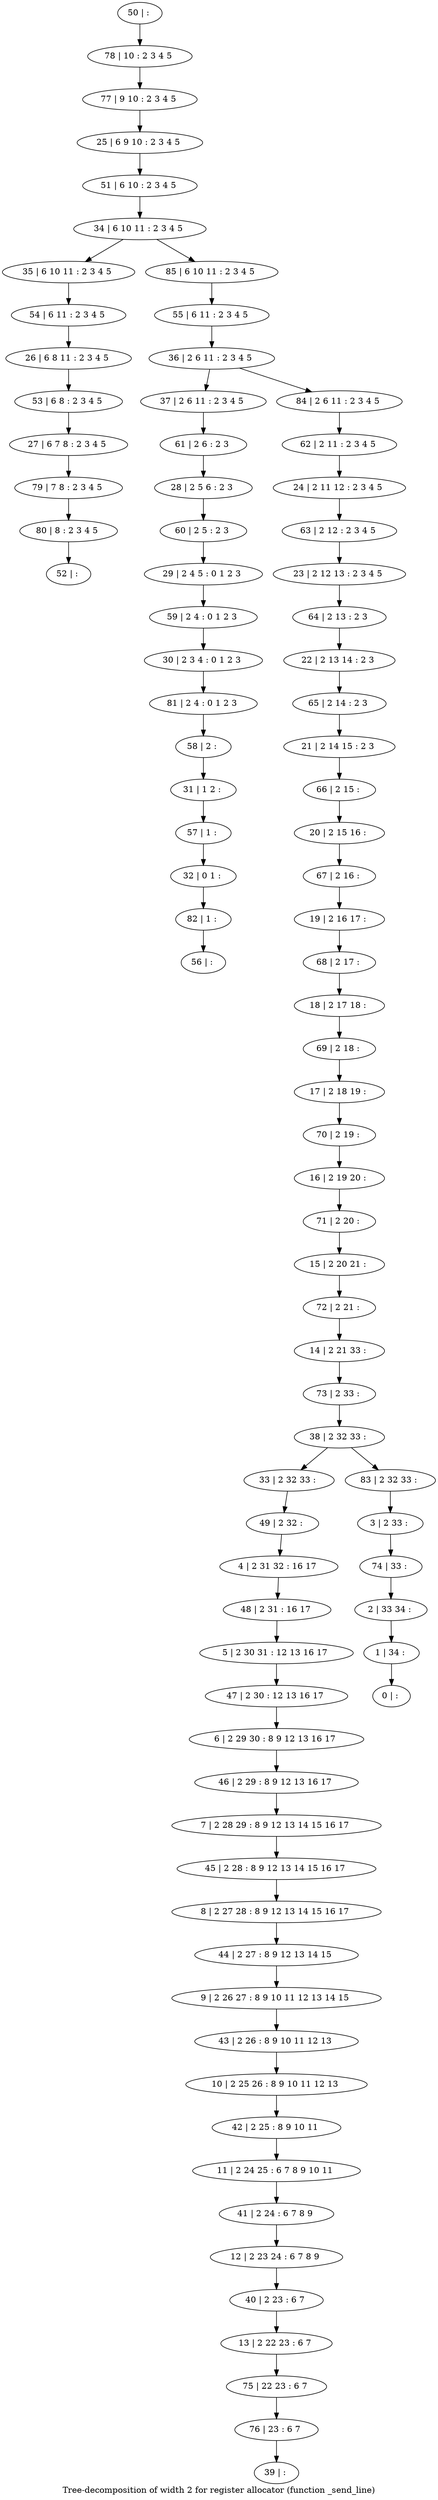 digraph G {
graph [label="Tree-decomposition of width 2 for register allocator (function _send_line)"]
0[label="0 | : "];
1[label="1 | 34 : "];
2[label="2 | 33 34 : "];
3[label="3 | 2 33 : "];
4[label="4 | 2 31 32 : 16 17 "];
5[label="5 | 2 30 31 : 12 13 16 17 "];
6[label="6 | 2 29 30 : 8 9 12 13 16 17 "];
7[label="7 | 2 28 29 : 8 9 12 13 14 15 16 17 "];
8[label="8 | 2 27 28 : 8 9 12 13 14 15 16 17 "];
9[label="9 | 2 26 27 : 8 9 10 11 12 13 14 15 "];
10[label="10 | 2 25 26 : 8 9 10 11 12 13 "];
11[label="11 | 2 24 25 : 6 7 8 9 10 11 "];
12[label="12 | 2 23 24 : 6 7 8 9 "];
13[label="13 | 2 22 23 : 6 7 "];
14[label="14 | 2 21 33 : "];
15[label="15 | 2 20 21 : "];
16[label="16 | 2 19 20 : "];
17[label="17 | 2 18 19 : "];
18[label="18 | 2 17 18 : "];
19[label="19 | 2 16 17 : "];
20[label="20 | 2 15 16 : "];
21[label="21 | 2 14 15 : 2 3 "];
22[label="22 | 2 13 14 : 2 3 "];
23[label="23 | 2 12 13 : 2 3 4 5 "];
24[label="24 | 2 11 12 : 2 3 4 5 "];
25[label="25 | 6 9 10 : 2 3 4 5 "];
26[label="26 | 6 8 11 : 2 3 4 5 "];
27[label="27 | 6 7 8 : 2 3 4 5 "];
28[label="28 | 2 5 6 : 2 3 "];
29[label="29 | 2 4 5 : 0 1 2 3 "];
30[label="30 | 2 3 4 : 0 1 2 3 "];
31[label="31 | 1 2 : "];
32[label="32 | 0 1 : "];
33[label="33 | 2 32 33 : "];
34[label="34 | 6 10 11 : 2 3 4 5 "];
35[label="35 | 6 10 11 : 2 3 4 5 "];
36[label="36 | 2 6 11 : 2 3 4 5 "];
37[label="37 | 2 6 11 : 2 3 4 5 "];
38[label="38 | 2 32 33 : "];
39[label="39 | : "];
40[label="40 | 2 23 : 6 7 "];
41[label="41 | 2 24 : 6 7 8 9 "];
42[label="42 | 2 25 : 8 9 10 11 "];
43[label="43 | 2 26 : 8 9 10 11 12 13 "];
44[label="44 | 2 27 : 8 9 12 13 14 15 "];
45[label="45 | 2 28 : 8 9 12 13 14 15 16 17 "];
46[label="46 | 2 29 : 8 9 12 13 16 17 "];
47[label="47 | 2 30 : 12 13 16 17 "];
48[label="48 | 2 31 : 16 17 "];
49[label="49 | 2 32 : "];
50[label="50 | : "];
51[label="51 | 6 10 : 2 3 4 5 "];
52[label="52 | : "];
53[label="53 | 6 8 : 2 3 4 5 "];
54[label="54 | 6 11 : 2 3 4 5 "];
55[label="55 | 6 11 : 2 3 4 5 "];
56[label="56 | : "];
57[label="57 | 1 : "];
58[label="58 | 2 : "];
59[label="59 | 2 4 : 0 1 2 3 "];
60[label="60 | 2 5 : 2 3 "];
61[label="61 | 2 6 : 2 3 "];
62[label="62 | 2 11 : 2 3 4 5 "];
63[label="63 | 2 12 : 2 3 4 5 "];
64[label="64 | 2 13 : 2 3 "];
65[label="65 | 2 14 : 2 3 "];
66[label="66 | 2 15 : "];
67[label="67 | 2 16 : "];
68[label="68 | 2 17 : "];
69[label="69 | 2 18 : "];
70[label="70 | 2 19 : "];
71[label="71 | 2 20 : "];
72[label="72 | 2 21 : "];
73[label="73 | 2 33 : "];
74[label="74 | 33 : "];
75[label="75 | 22 23 : 6 7 "];
76[label="76 | 23 : 6 7 "];
77[label="77 | 9 10 : 2 3 4 5 "];
78[label="78 | 10 : 2 3 4 5 "];
79[label="79 | 7 8 : 2 3 4 5 "];
80[label="80 | 8 : 2 3 4 5 "];
81[label="81 | 2 4 : 0 1 2 3 "];
82[label="82 | 1 : "];
83[label="83 | 2 32 33 : "];
84[label="84 | 2 6 11 : 2 3 4 5 "];
85[label="85 | 6 10 11 : 2 3 4 5 "];
40->13 ;
12->40 ;
41->12 ;
11->41 ;
42->11 ;
10->42 ;
43->10 ;
9->43 ;
44->9 ;
8->44 ;
45->8 ;
7->45 ;
46->7 ;
6->46 ;
47->6 ;
5->47 ;
48->5 ;
4->48 ;
49->4 ;
33->49 ;
53->27 ;
26->53 ;
54->26 ;
35->54 ;
57->32 ;
31->57 ;
58->31 ;
59->30 ;
29->59 ;
60->29 ;
28->60 ;
61->28 ;
37->61 ;
13->75 ;
76->39 ;
75->76 ;
27->79 ;
80->52 ;
79->80 ;
81->58 ;
30->81 ;
82->56 ;
32->82 ;
50->78 ;
78->77 ;
77->25 ;
25->51 ;
51->34 ;
55->36 ;
62->24 ;
24->63 ;
63->23 ;
23->64 ;
64->22 ;
22->65 ;
65->21 ;
21->66 ;
66->20 ;
20->67 ;
67->19 ;
19->68 ;
68->18 ;
18->69 ;
69->17 ;
17->70 ;
70->16 ;
16->71 ;
71->15 ;
15->72 ;
72->14 ;
14->73 ;
73->38 ;
3->74 ;
74->2 ;
2->1 ;
1->0 ;
83->3 ;
84->62 ;
85->55 ;
38->33 ;
38->83 ;
36->37 ;
36->84 ;
34->35 ;
34->85 ;
}
